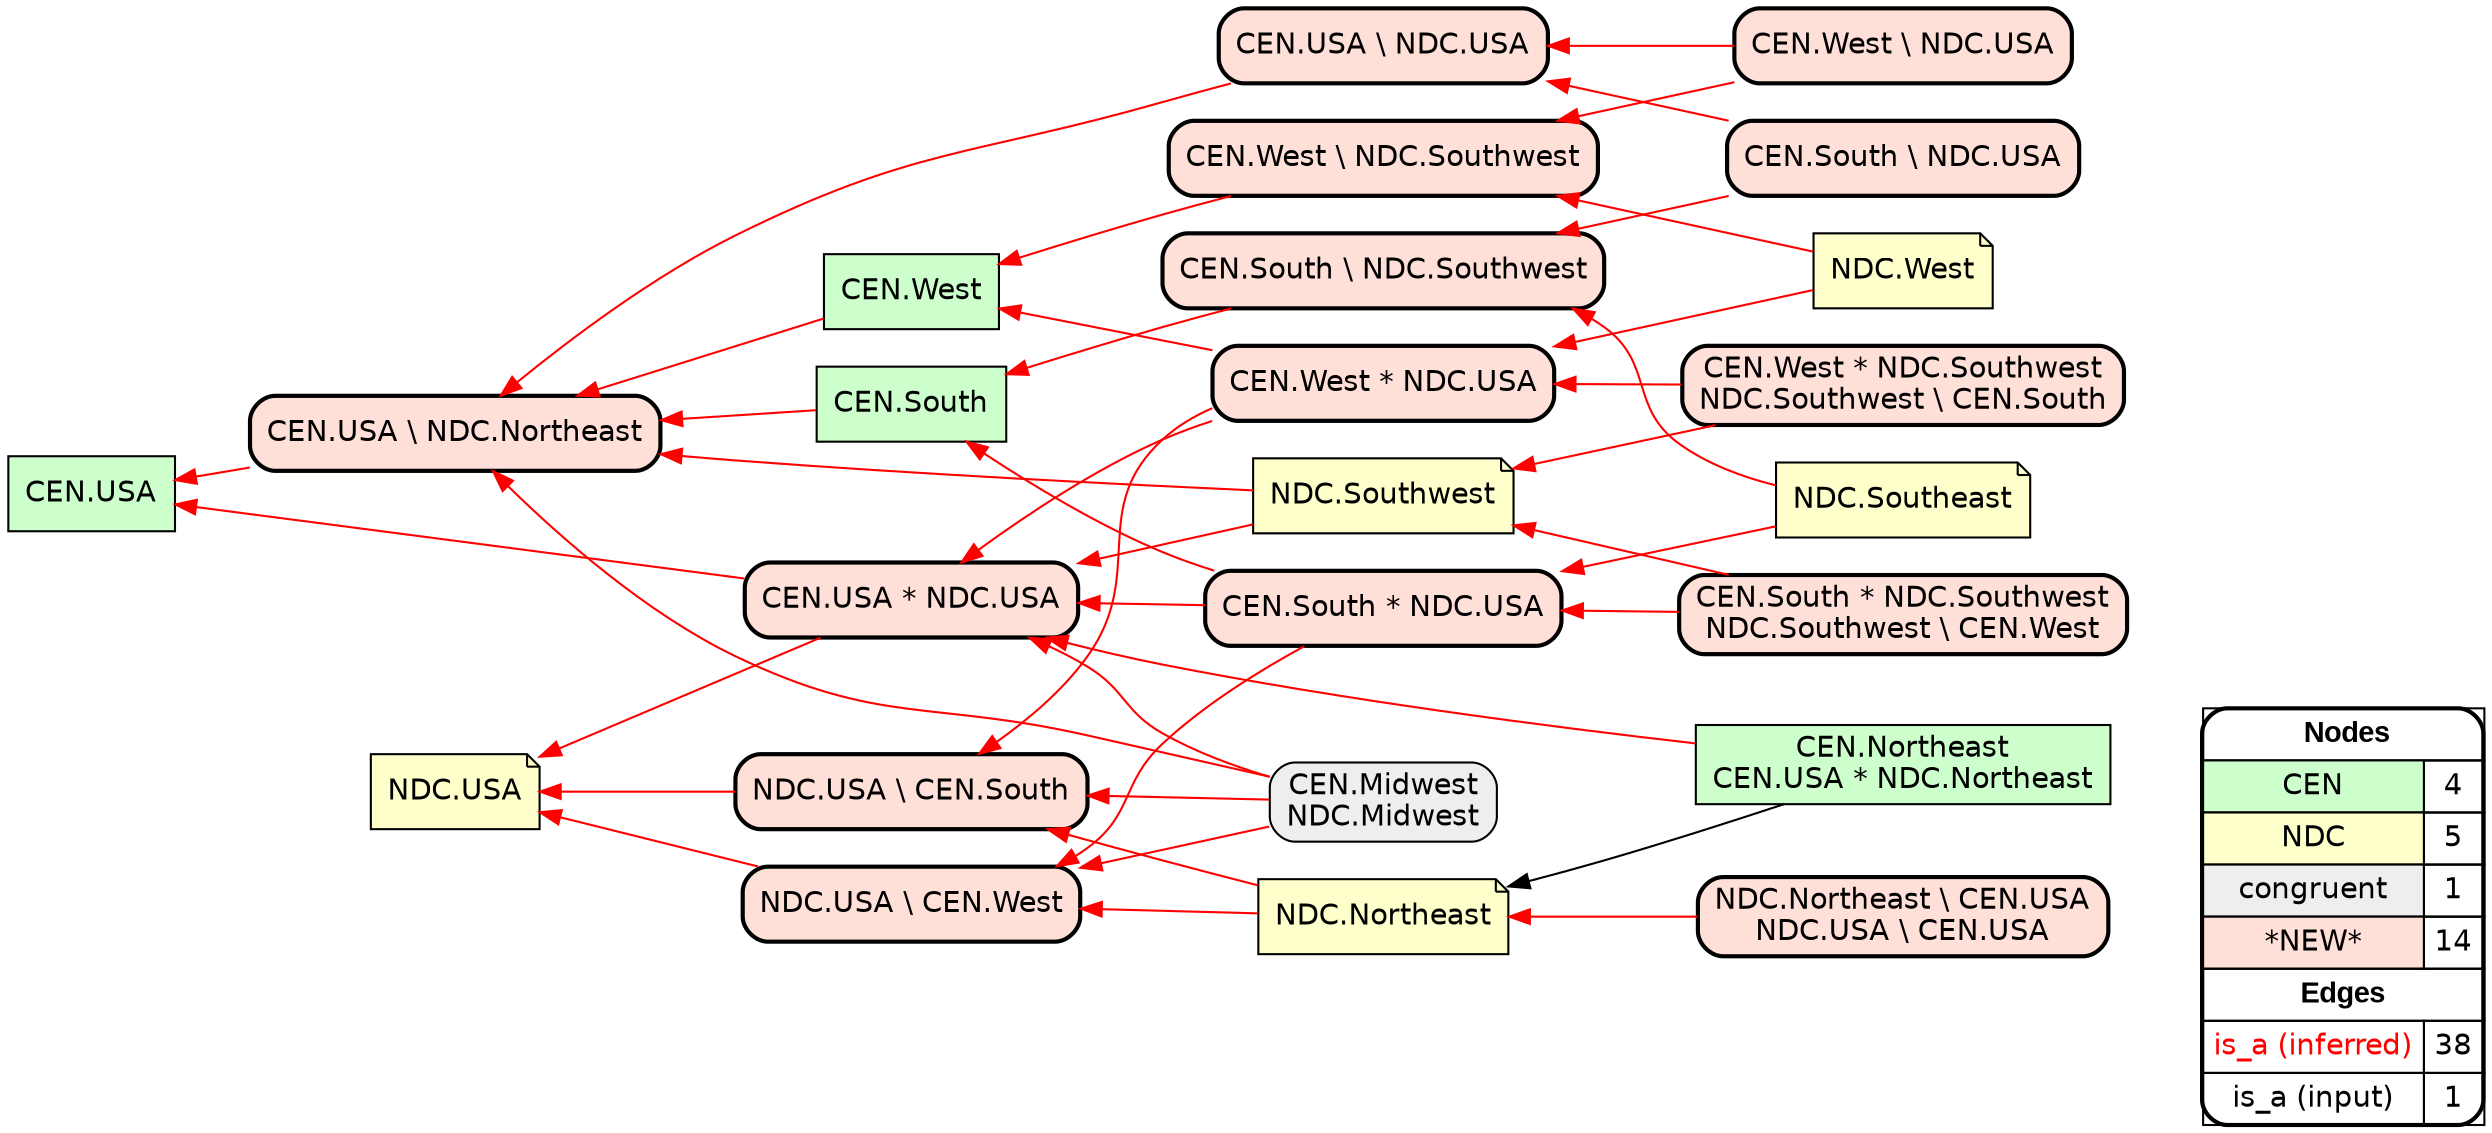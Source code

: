 digraph{
rankdir=RL
node[shape=box style=filled fillcolor="#CCFFCC" fontname="helvetica"] 
"CEN.USA"
"CEN.West"
"CEN.South"
"CEN.Northeast\nCEN.USA * NDC.Northeast"
node[shape=note style=filled fillcolor="#FFFFCC" fontname="helvetica"] 
"NDC.Southwest"
"NDC.West"
"NDC.Southeast"
"NDC.Northeast"
"NDC.USA"
node[shape=box style="filled,rounded" fillcolor="#EEEEEE" fontname="helvetica"] 
"CEN.Midwest\nNDC.Midwest"
node[shape=box style="filled,rounded,bold" fillcolor="#FFE0D8" fontname="helvetica"] 
"CEN.South * NDC.USA"
"NDC.USA \\ CEN.South"
"NDC.USA \\ CEN.West"
"CEN.West * NDC.Southwest\nNDC.Southwest \\ CEN.South"
"CEN.West * NDC.USA"
"CEN.South \\ NDC.Southwest"
"CEN.South \\ NDC.USA"
"CEN.USA \\ NDC.USA"
"NDC.Northeast \\ CEN.USA\nNDC.USA \\ CEN.USA"
"CEN.West \\ NDC.Southwest"
"CEN.USA \\ NDC.Northeast"
"CEN.South * NDC.Southwest\nNDC.Southwest \\ CEN.West"
"CEN.West \\ NDC.USA"
"CEN.USA * NDC.USA"
edge[arrowhead=normal style=dotted color="#000000" constraint=true penwidth=1]
edge[arrowhead=normal style=solid color="#FF0000" constraint=true penwidth=1]
"CEN.South \\ NDC.USA" -> "CEN.USA \\ NDC.USA"
"CEN.West * NDC.USA" -> "NDC.USA \\ CEN.South"
"NDC.Northeast \\ CEN.USA\nNDC.USA \\ CEN.USA" -> "NDC.Northeast"
"CEN.South * NDC.USA" -> "NDC.USA \\ CEN.West"
"CEN.West \\ NDC.USA" -> "CEN.West \\ NDC.Southwest"
"CEN.West \\ NDC.Southwest" -> "CEN.West"
"CEN.West * NDC.USA" -> "CEN.USA * NDC.USA"
"NDC.Southeast" -> "CEN.South \\ NDC.Southwest"
"CEN.USA * NDC.USA" -> "NDC.USA"
"NDC.West" -> "CEN.West \\ NDC.Southwest"
"CEN.Midwest\nNDC.Midwest" -> "NDC.USA \\ CEN.South"
"CEN.USA \\ NDC.USA" -> "CEN.USA \\ NDC.Northeast"
"CEN.South * NDC.USA" -> "CEN.USA * NDC.USA"
"NDC.USA \\ CEN.South" -> "NDC.USA"
"NDC.Southwest" -> "CEN.USA \\ NDC.Northeast"
"CEN.South * NDC.USA" -> "CEN.South"
"CEN.USA \\ NDC.Northeast" -> "CEN.USA"
"CEN.Northeast\nCEN.USA * NDC.Northeast" -> "CEN.USA * NDC.USA"
"NDC.Southeast" -> "CEN.South * NDC.USA"
"CEN.South \\ NDC.Southwest" -> "CEN.South"
"NDC.USA \\ CEN.West" -> "NDC.USA"
"CEN.Midwest\nNDC.Midwest" -> "CEN.USA \\ NDC.Northeast"
"CEN.West * NDC.USA" -> "CEN.West"
"CEN.West" -> "CEN.USA \\ NDC.Northeast"
"CEN.South * NDC.Southwest\nNDC.Southwest \\ CEN.West" -> "NDC.Southwest"
"CEN.USA * NDC.USA" -> "CEN.USA"
"CEN.West \\ NDC.USA" -> "CEN.USA \\ NDC.USA"
"NDC.Northeast" -> "NDC.USA \\ CEN.West"
"CEN.West * NDC.Southwest\nNDC.Southwest \\ CEN.South" -> "NDC.Southwest"
"CEN.South" -> "CEN.USA \\ NDC.Northeast"
"NDC.West" -> "CEN.West * NDC.USA"
"NDC.Northeast" -> "NDC.USA \\ CEN.South"
"CEN.West * NDC.Southwest\nNDC.Southwest \\ CEN.South" -> "CEN.West * NDC.USA"
"CEN.Midwest\nNDC.Midwest" -> "NDC.USA \\ CEN.West"
"CEN.Midwest\nNDC.Midwest" -> "CEN.USA * NDC.USA"
"NDC.Southwest" -> "CEN.USA * NDC.USA"
"CEN.South * NDC.Southwest\nNDC.Southwest \\ CEN.West" -> "CEN.South * NDC.USA"
"CEN.South \\ NDC.USA" -> "CEN.South \\ NDC.Southwest"
edge[arrowhead=normal style=solid color="#000000" constraint=true penwidth=1]
"CEN.Northeast\nCEN.USA * NDC.Northeast" -> "NDC.Northeast"
node[shape=box] 
{rank=source Legend [fillcolor= white margin=0 label=< 
 <TABLE BORDER="0" CELLBORDER="1" CELLSPACING="0" CELLPADDING="4"> 
<TR> <TD COLSPAN="2"><font face="Arial Black"> Nodes</font></TD> </TR> 
<TR> 
 <TD bgcolor="#CCFFCC" fontname="helvetica">CEN</TD> 
 <TD>4</TD> 
 </TR> 
<TR> 
 <TD bgcolor="#FFFFCC" fontname="helvetica">NDC</TD> 
 <TD>5</TD> 
 </TR> 
<TR> 
 <TD bgcolor="#EEEEEE" fontname="helvetica">congruent</TD> 
 <TD>1</TD> 
 </TR> 
<TR> 
 <TD bgcolor="#FFE0D8" fontname="helvetica">*NEW*</TD> 
 <TD>14</TD> 
 </TR> 
<TR> <TD COLSPAN="2"><font face = "Arial Black"> Edges </font></TD> </TR> 
<TR> 
 <TD><font color ="#FF0000">is_a (inferred)</font></TD><TD>38</TD>
</TR>
<TR> 
 <TD><font color ="#000000">is_a (input)</font></TD><TD>1</TD>
</TR>
</TABLE> 
 >] } 
}